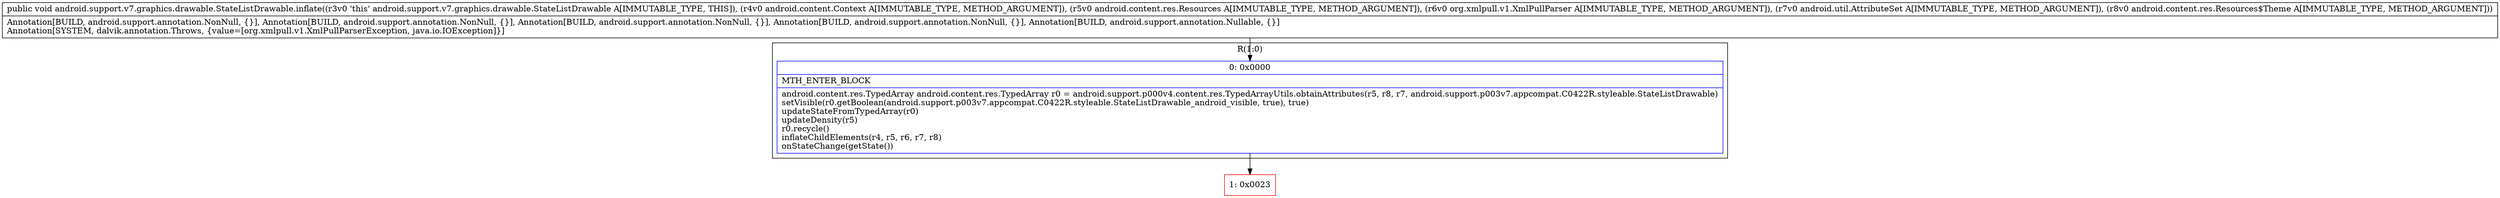 digraph "CFG forandroid.support.v7.graphics.drawable.StateListDrawable.inflate(Landroid\/content\/Context;Landroid\/content\/res\/Resources;Lorg\/xmlpull\/v1\/XmlPullParser;Landroid\/util\/AttributeSet;Landroid\/content\/res\/Resources$Theme;)V" {
subgraph cluster_Region_769042219 {
label = "R(1:0)";
node [shape=record,color=blue];
Node_0 [shape=record,label="{0\:\ 0x0000|MTH_ENTER_BLOCK\l|android.content.res.TypedArray android.content.res.TypedArray r0 = android.support.p000v4.content.res.TypedArrayUtils.obtainAttributes(r5, r8, r7, android.support.p003v7.appcompat.C0422R.styleable.StateListDrawable)\lsetVisible(r0.getBoolean(android.support.p003v7.appcompat.C0422R.styleable.StateListDrawable_android_visible, true), true)\lupdateStateFromTypedArray(r0)\lupdateDensity(r5)\lr0.recycle()\linflateChildElements(r4, r5, r6, r7, r8)\lonStateChange(getState())\l}"];
}
Node_1 [shape=record,color=red,label="{1\:\ 0x0023}"];
MethodNode[shape=record,label="{public void android.support.v7.graphics.drawable.StateListDrawable.inflate((r3v0 'this' android.support.v7.graphics.drawable.StateListDrawable A[IMMUTABLE_TYPE, THIS]), (r4v0 android.content.Context A[IMMUTABLE_TYPE, METHOD_ARGUMENT]), (r5v0 android.content.res.Resources A[IMMUTABLE_TYPE, METHOD_ARGUMENT]), (r6v0 org.xmlpull.v1.XmlPullParser A[IMMUTABLE_TYPE, METHOD_ARGUMENT]), (r7v0 android.util.AttributeSet A[IMMUTABLE_TYPE, METHOD_ARGUMENT]), (r8v0 android.content.res.Resources$Theme A[IMMUTABLE_TYPE, METHOD_ARGUMENT]))  | Annotation[BUILD, android.support.annotation.NonNull, \{\}], Annotation[BUILD, android.support.annotation.NonNull, \{\}], Annotation[BUILD, android.support.annotation.NonNull, \{\}], Annotation[BUILD, android.support.annotation.NonNull, \{\}], Annotation[BUILD, android.support.annotation.Nullable, \{\}]\lAnnotation[SYSTEM, dalvik.annotation.Throws, \{value=[org.xmlpull.v1.XmlPullParserException, java.io.IOException]\}]\l}"];
MethodNode -> Node_0;
Node_0 -> Node_1;
}

